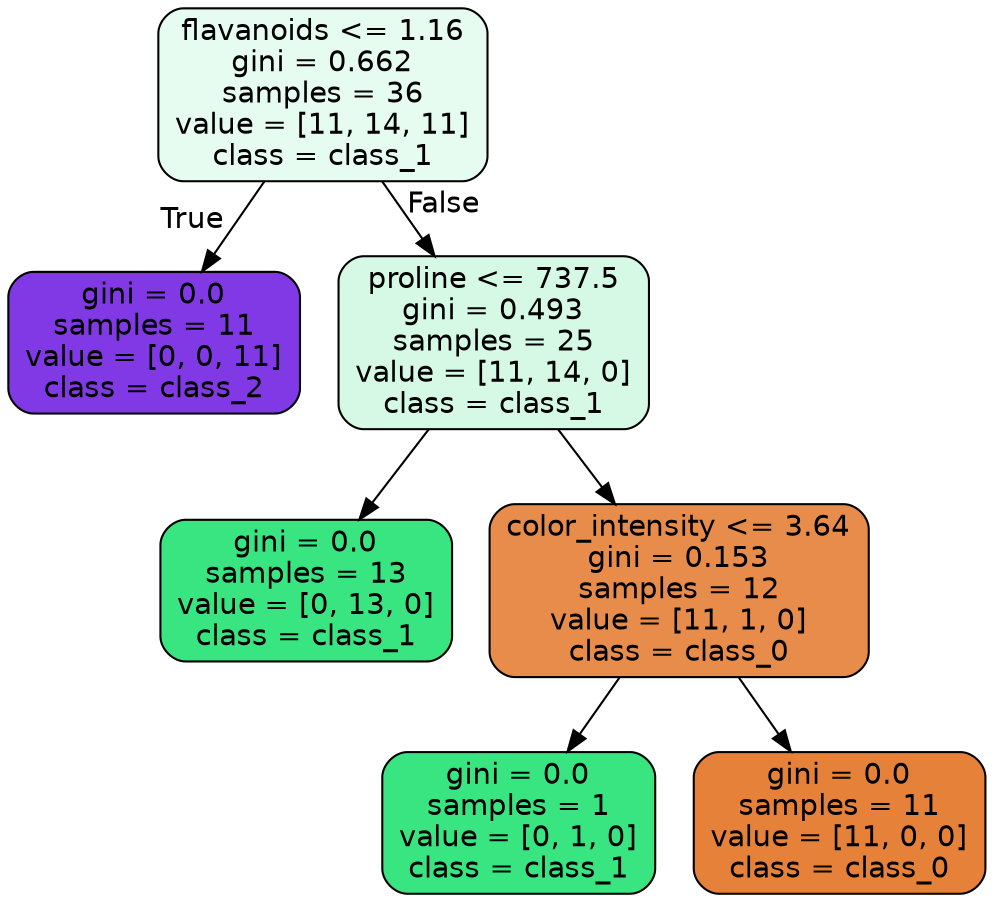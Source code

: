 digraph Tree {
node [shape=box, style="filled, rounded", color="black", fontname=helvetica] ;
edge [fontname=helvetica] ;
0 [label="flavanoids <= 1.16\ngini = 0.662\nsamples = 36\nvalue = [11, 14, 11]\nclass = class_1", fillcolor="#e7fcf0"] ;
1 [label="gini = 0.0\nsamples = 11\nvalue = [0, 0, 11]\nclass = class_2", fillcolor="#8139e5"] ;
0 -> 1 [labeldistance=2.5, labelangle=45, headlabel="True"] ;
2 [label="proline <= 737.5\ngini = 0.493\nsamples = 25\nvalue = [11, 14, 0]\nclass = class_1", fillcolor="#d5f9e4"] ;
0 -> 2 [labeldistance=2.5, labelangle=-45, headlabel="False"] ;
3 [label="gini = 0.0\nsamples = 13\nvalue = [0, 13, 0]\nclass = class_1", fillcolor="#39e581"] ;
2 -> 3 ;
4 [label="color_intensity <= 3.64\ngini = 0.153\nsamples = 12\nvalue = [11, 1, 0]\nclass = class_0", fillcolor="#e78c4b"] ;
2 -> 4 ;
5 [label="gini = 0.0\nsamples = 1\nvalue = [0, 1, 0]\nclass = class_1", fillcolor="#39e581"] ;
4 -> 5 ;
6 [label="gini = 0.0\nsamples = 11\nvalue = [11, 0, 0]\nclass = class_0", fillcolor="#e58139"] ;
4 -> 6 ;
}